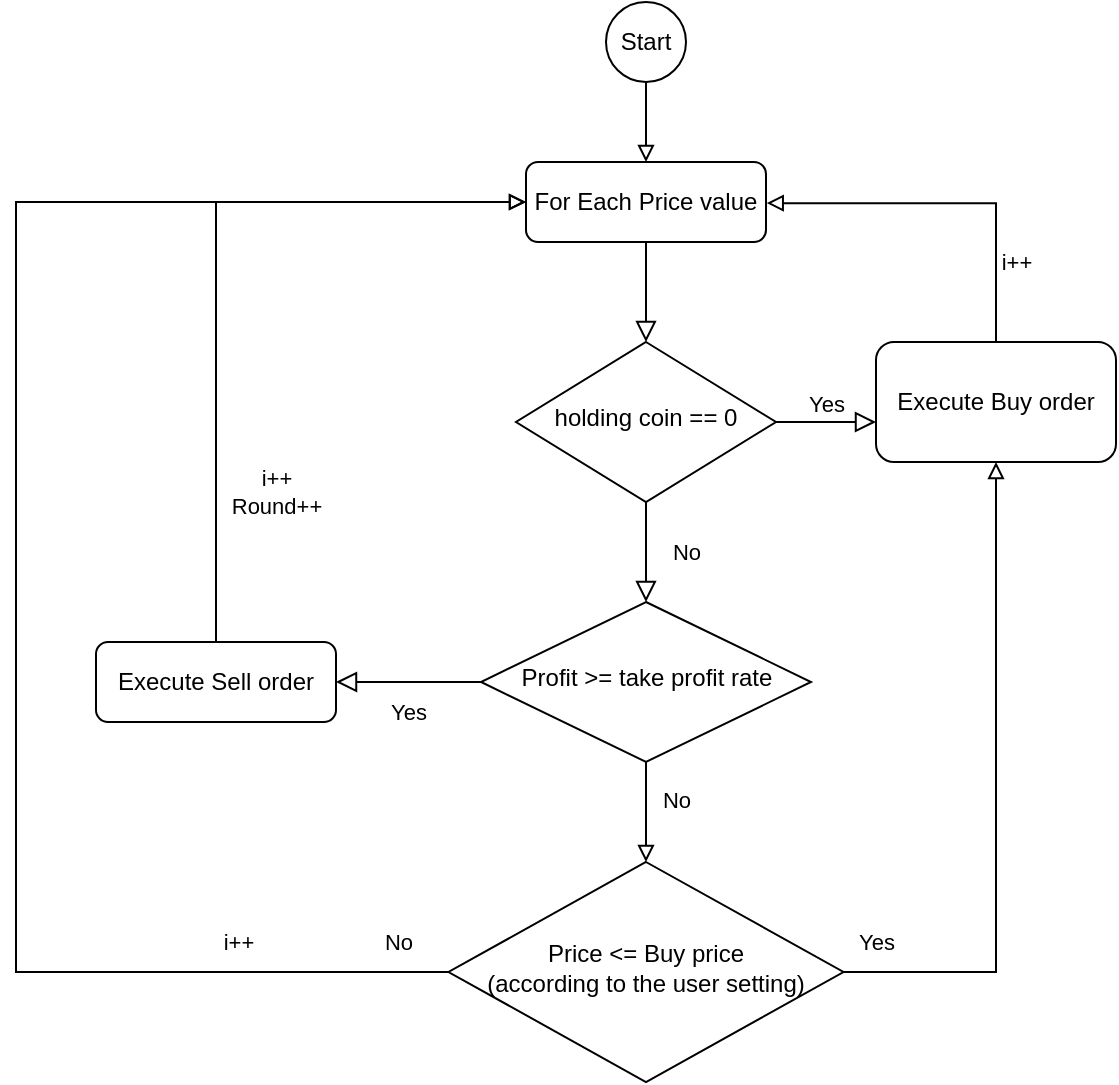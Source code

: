 <mxfile version="20.5.3" type="device"><diagram id="C5RBs43oDa-KdzZeNtuy" name="Page-1"><mxGraphModel dx="2276" dy="735" grid="1" gridSize="10" guides="1" tooltips="1" connect="1" arrows="1" fold="1" page="1" pageScale="1" pageWidth="827" pageHeight="1169" math="0" shadow="0"><root><mxCell id="WIyWlLk6GJQsqaUBKTNV-0"/><mxCell id="WIyWlLk6GJQsqaUBKTNV-1" parent="WIyWlLk6GJQsqaUBKTNV-0"/><mxCell id="WIyWlLk6GJQsqaUBKTNV-2" value="" style="rounded=0;html=1;jettySize=auto;orthogonalLoop=1;fontSize=11;endArrow=block;endFill=0;endSize=8;strokeWidth=1;shadow=0;labelBackgroundColor=none;edgeStyle=orthogonalEdgeStyle;" parent="WIyWlLk6GJQsqaUBKTNV-1" source="WIyWlLk6GJQsqaUBKTNV-3" target="WIyWlLk6GJQsqaUBKTNV-6" edge="1"><mxGeometry relative="1" as="geometry"/></mxCell><mxCell id="WIyWlLk6GJQsqaUBKTNV-3" value="For Each Price value" style="rounded=1;whiteSpace=wrap;html=1;fontSize=12;glass=0;strokeWidth=1;shadow=0;" parent="WIyWlLk6GJQsqaUBKTNV-1" vertex="1"><mxGeometry x="145" y="80" width="120" height="40" as="geometry"/></mxCell><mxCell id="WIyWlLk6GJQsqaUBKTNV-4" value="No" style="rounded=0;html=1;jettySize=auto;orthogonalLoop=1;fontSize=11;endArrow=block;endFill=0;endSize=8;strokeWidth=1;shadow=0;labelBackgroundColor=none;edgeStyle=orthogonalEdgeStyle;" parent="WIyWlLk6GJQsqaUBKTNV-1" source="WIyWlLk6GJQsqaUBKTNV-6" target="WIyWlLk6GJQsqaUBKTNV-10" edge="1"><mxGeometry y="20" relative="1" as="geometry"><mxPoint as="offset"/></mxGeometry></mxCell><mxCell id="WIyWlLk6GJQsqaUBKTNV-5" value="Yes" style="edgeStyle=orthogonalEdgeStyle;rounded=0;html=1;jettySize=auto;orthogonalLoop=1;fontSize=11;endArrow=block;endFill=0;endSize=8;strokeWidth=1;shadow=0;labelBackgroundColor=none;" parent="WIyWlLk6GJQsqaUBKTNV-1" source="WIyWlLk6GJQsqaUBKTNV-6" edge="1"><mxGeometry y="10" relative="1" as="geometry"><mxPoint as="offset"/><mxPoint x="320" y="210" as="targetPoint"/></mxGeometry></mxCell><mxCell id="WIyWlLk6GJQsqaUBKTNV-6" value="holding coin == 0" style="rhombus;whiteSpace=wrap;html=1;shadow=0;fontFamily=Helvetica;fontSize=12;align=center;strokeWidth=1;spacing=6;spacingTop=-4;" parent="WIyWlLk6GJQsqaUBKTNV-1" vertex="1"><mxGeometry x="140" y="170" width="130" height="80" as="geometry"/></mxCell><mxCell id="WIyWlLk6GJQsqaUBKTNV-8" value="Yes" style="rounded=0;html=1;jettySize=auto;orthogonalLoop=1;fontSize=11;endArrow=block;endFill=0;endSize=8;strokeWidth=1;shadow=0;labelBackgroundColor=none;edgeStyle=orthogonalEdgeStyle;" parent="WIyWlLk6GJQsqaUBKTNV-1" source="WIyWlLk6GJQsqaUBKTNV-10" target="WIyWlLk6GJQsqaUBKTNV-11" edge="1"><mxGeometry y="15" relative="1" as="geometry"><mxPoint as="offset"/></mxGeometry></mxCell><mxCell id="Yg1IzxQyr69CA_-NJ-kj-30" style="edgeStyle=orthogonalEdgeStyle;rounded=0;orthogonalLoop=1;jettySize=auto;html=1;exitX=0.5;exitY=1;exitDx=0;exitDy=0;endArrow=block;endFill=0;" edge="1" parent="WIyWlLk6GJQsqaUBKTNV-1" source="WIyWlLk6GJQsqaUBKTNV-10"><mxGeometry relative="1" as="geometry"><mxPoint x="205" y="430" as="targetPoint"/></mxGeometry></mxCell><mxCell id="Yg1IzxQyr69CA_-NJ-kj-31" value="No" style="edgeLabel;html=1;align=center;verticalAlign=middle;resizable=0;points=[];" vertex="1" connectable="0" parent="Yg1IzxQyr69CA_-NJ-kj-30"><mxGeometry x="-0.24" relative="1" as="geometry"><mxPoint x="15" as="offset"/></mxGeometry></mxCell><mxCell id="WIyWlLk6GJQsqaUBKTNV-10" value="Profit &amp;gt;= take profit rate" style="rhombus;whiteSpace=wrap;html=1;shadow=0;fontFamily=Helvetica;fontSize=12;align=center;strokeWidth=1;spacing=6;spacingTop=-4;" parent="WIyWlLk6GJQsqaUBKTNV-1" vertex="1"><mxGeometry x="122.5" y="300" width="165" height="80" as="geometry"/></mxCell><mxCell id="Yg1IzxQyr69CA_-NJ-kj-27" style="edgeStyle=orthogonalEdgeStyle;rounded=0;orthogonalLoop=1;jettySize=auto;html=1;exitX=0.5;exitY=0;exitDx=0;exitDy=0;entryX=0;entryY=0.5;entryDx=0;entryDy=0;endArrow=block;endFill=0;" edge="1" parent="WIyWlLk6GJQsqaUBKTNV-1" source="WIyWlLk6GJQsqaUBKTNV-11" target="WIyWlLk6GJQsqaUBKTNV-3"><mxGeometry relative="1" as="geometry"/></mxCell><mxCell id="Yg1IzxQyr69CA_-NJ-kj-29" value="i++&lt;br&gt;Round++" style="edgeLabel;html=1;align=center;verticalAlign=middle;resizable=0;points=[];" vertex="1" connectable="0" parent="Yg1IzxQyr69CA_-NJ-kj-27"><mxGeometry x="-0.597" relative="1" as="geometry"><mxPoint x="30" as="offset"/></mxGeometry></mxCell><mxCell id="WIyWlLk6GJQsqaUBKTNV-11" value="Execute Sell order" style="rounded=1;whiteSpace=wrap;html=1;fontSize=12;glass=0;strokeWidth=1;shadow=0;" parent="WIyWlLk6GJQsqaUBKTNV-1" vertex="1"><mxGeometry x="-70" y="320" width="120" height="40" as="geometry"/></mxCell><mxCell id="Yg1IzxQyr69CA_-NJ-kj-16" style="edgeStyle=orthogonalEdgeStyle;rounded=0;orthogonalLoop=1;jettySize=auto;html=1;exitX=0.5;exitY=0;exitDx=0;exitDy=0;endArrow=block;endFill=0;entryX=1.003;entryY=0.514;entryDx=0;entryDy=0;entryPerimeter=0;" edge="1" parent="WIyWlLk6GJQsqaUBKTNV-1" source="Yg1IzxQyr69CA_-NJ-kj-11" target="WIyWlLk6GJQsqaUBKTNV-3"><mxGeometry relative="1" as="geometry"><mxPoint x="310" y="120" as="targetPoint"/></mxGeometry></mxCell><mxCell id="Yg1IzxQyr69CA_-NJ-kj-17" value="i++" style="edgeLabel;html=1;align=center;verticalAlign=middle;resizable=0;points=[];" vertex="1" connectable="0" parent="Yg1IzxQyr69CA_-NJ-kj-16"><mxGeometry x="-0.812" y="-1" relative="1" as="geometry"><mxPoint x="9" y="-23" as="offset"/></mxGeometry></mxCell><mxCell id="Yg1IzxQyr69CA_-NJ-kj-11" value="Execute Buy order" style="rounded=1;whiteSpace=wrap;html=1;" vertex="1" parent="WIyWlLk6GJQsqaUBKTNV-1"><mxGeometry x="320" y="170" width="120" height="60" as="geometry"/></mxCell><mxCell id="Yg1IzxQyr69CA_-NJ-kj-24" style="edgeStyle=orthogonalEdgeStyle;rounded=0;orthogonalLoop=1;jettySize=auto;html=1;exitX=0.5;exitY=1;exitDx=0;exitDy=0;entryX=0.5;entryY=0;entryDx=0;entryDy=0;endArrow=block;endFill=0;" edge="1" parent="WIyWlLk6GJQsqaUBKTNV-1" source="Yg1IzxQyr69CA_-NJ-kj-22" target="WIyWlLk6GJQsqaUBKTNV-3"><mxGeometry relative="1" as="geometry"/></mxCell><mxCell id="Yg1IzxQyr69CA_-NJ-kj-22" value="Start" style="ellipse;whiteSpace=wrap;html=1;aspect=fixed;" vertex="1" parent="WIyWlLk6GJQsqaUBKTNV-1"><mxGeometry x="185" width="40" height="40" as="geometry"/></mxCell><mxCell id="Yg1IzxQyr69CA_-NJ-kj-33" style="edgeStyle=orthogonalEdgeStyle;rounded=0;orthogonalLoop=1;jettySize=auto;html=1;exitX=1;exitY=0.5;exitDx=0;exitDy=0;entryX=0.5;entryY=1;entryDx=0;entryDy=0;endArrow=block;endFill=0;" edge="1" parent="WIyWlLk6GJQsqaUBKTNV-1" source="Yg1IzxQyr69CA_-NJ-kj-32" target="Yg1IzxQyr69CA_-NJ-kj-11"><mxGeometry relative="1" as="geometry"/></mxCell><mxCell id="Yg1IzxQyr69CA_-NJ-kj-34" value="Yes" style="edgeLabel;html=1;align=center;verticalAlign=middle;resizable=0;points=[];" vertex="1" connectable="0" parent="Yg1IzxQyr69CA_-NJ-kj-33"><mxGeometry x="-0.722" relative="1" as="geometry"><mxPoint x="-30" y="-15" as="offset"/></mxGeometry></mxCell><mxCell id="Yg1IzxQyr69CA_-NJ-kj-35" style="edgeStyle=orthogonalEdgeStyle;rounded=0;orthogonalLoop=1;jettySize=auto;html=1;exitX=0;exitY=0.5;exitDx=0;exitDy=0;entryX=0;entryY=0.5;entryDx=0;entryDy=0;endArrow=block;endFill=0;" edge="1" parent="WIyWlLk6GJQsqaUBKTNV-1" source="Yg1IzxQyr69CA_-NJ-kj-32" target="WIyWlLk6GJQsqaUBKTNV-3"><mxGeometry relative="1" as="geometry"><Array as="points"><mxPoint x="-110" y="485"/><mxPoint x="-110" y="100"/></Array></mxGeometry></mxCell><mxCell id="Yg1IzxQyr69CA_-NJ-kj-36" value="No" style="edgeLabel;html=1;align=center;verticalAlign=middle;resizable=0;points=[];" vertex="1" connectable="0" parent="Yg1IzxQyr69CA_-NJ-kj-35"><mxGeometry x="-0.808" y="2" relative="1" as="geometry"><mxPoint x="56" y="-17" as="offset"/></mxGeometry></mxCell><mxCell id="Yg1IzxQyr69CA_-NJ-kj-37" value="i++" style="edgeLabel;html=1;align=center;verticalAlign=middle;resizable=0;points=[];" vertex="1" connectable="0" parent="Yg1IzxQyr69CA_-NJ-kj-35"><mxGeometry x="-0.855" relative="1" as="geometry"><mxPoint x="-44" y="-15" as="offset"/></mxGeometry></mxCell><mxCell id="Yg1IzxQyr69CA_-NJ-kj-32" value="Price &amp;lt;= Buy price &lt;br&gt;(according to the user setting)" style="rhombus;whiteSpace=wrap;html=1;shadow=0;fontFamily=Helvetica;fontSize=12;align=center;strokeWidth=1;spacing=6;spacingTop=-4;" vertex="1" parent="WIyWlLk6GJQsqaUBKTNV-1"><mxGeometry x="106.25" y="430" width="197.5" height="110" as="geometry"/></mxCell></root></mxGraphModel></diagram></mxfile>